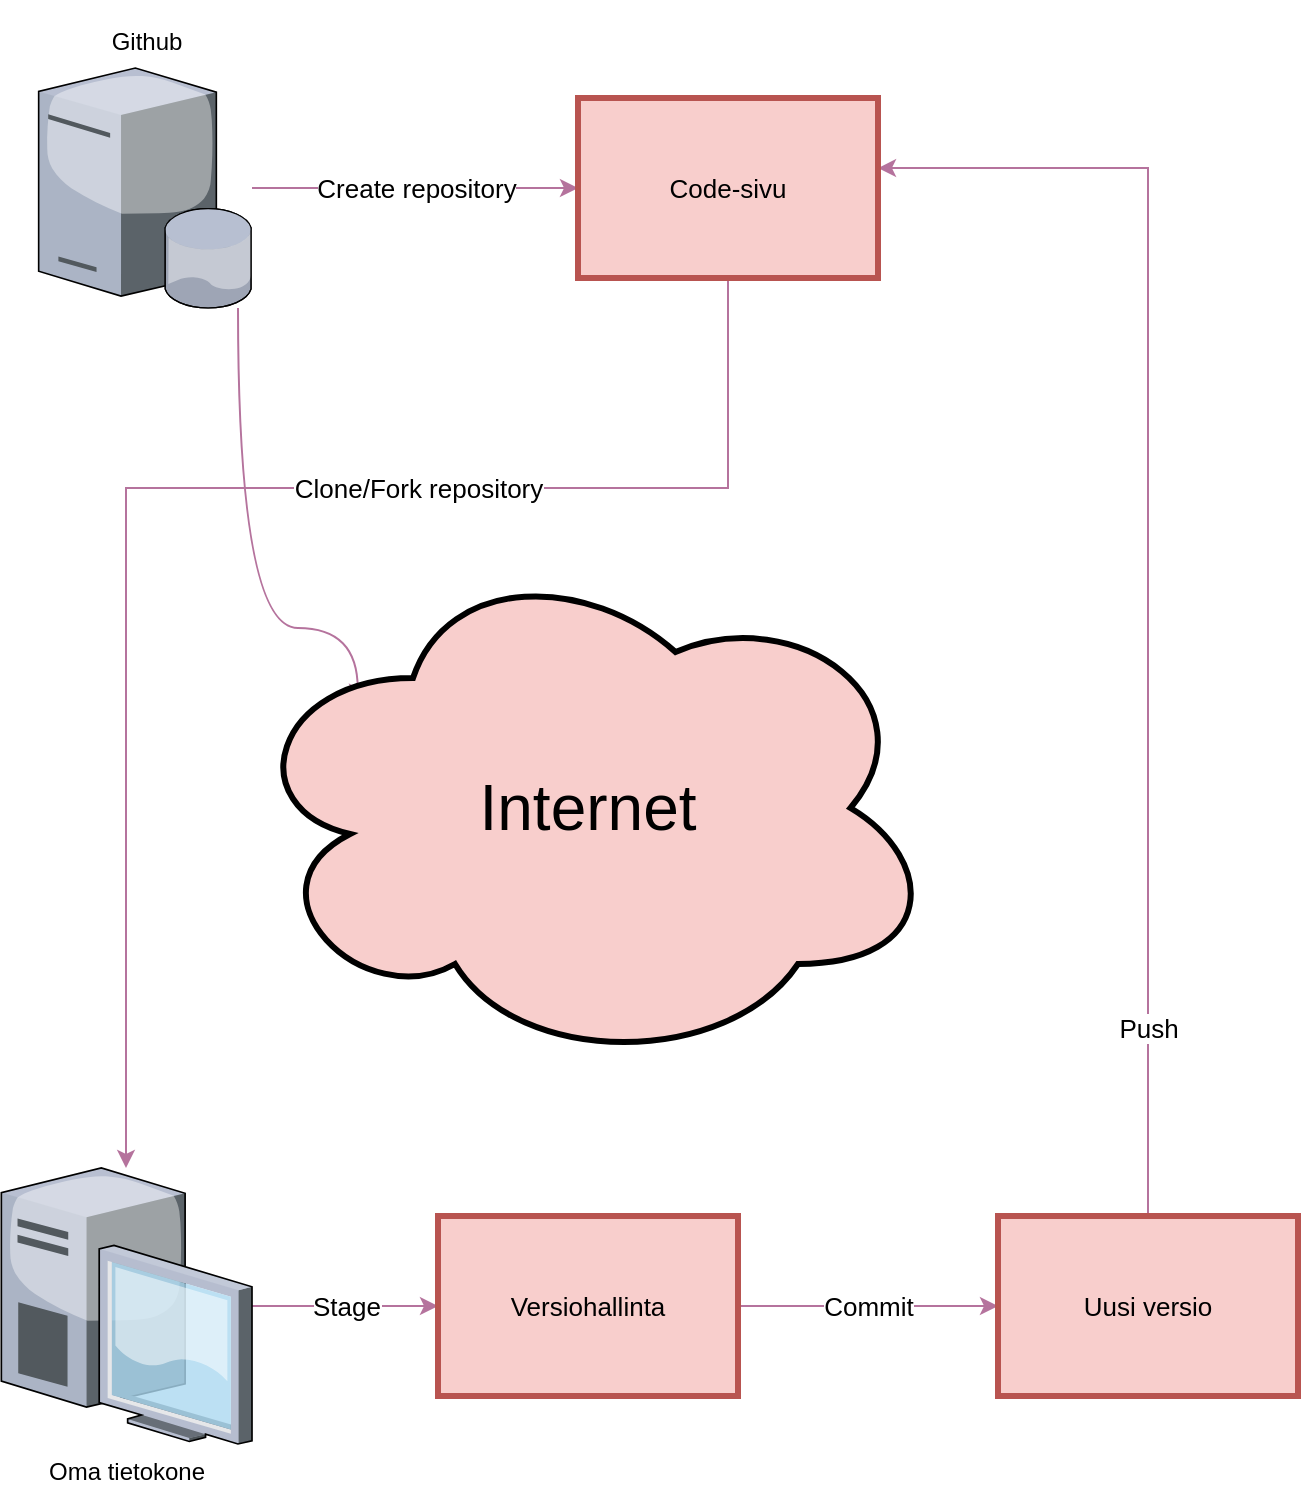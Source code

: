 <mxfile version="20.7.4" type="device"><diagram id="Hzk2cAL0F8xsTMTOnOfX" name="Page-1"><mxGraphModel dx="1098" dy="828" grid="1" gridSize="10" guides="1" tooltips="1" connect="1" arrows="1" fold="1" page="1" pageScale="1" pageWidth="827" pageHeight="1169" math="0" shadow="0"><root><mxCell id="0"/><mxCell id="1" parent="0"/><mxCell id="6ExiNXo3sFpEuWEksW-o-7" value="Create repository" style="edgeStyle=orthogonalEdgeStyle;rounded=0;orthogonalLoop=1;jettySize=auto;html=1;fontFamily=Helvetica;fontSize=13;strokeColor=#B5739D;" edge="1" parent="1" source="6ExiNXo3sFpEuWEksW-o-2" target="6ExiNXo3sFpEuWEksW-o-6"><mxGeometry relative="1" as="geometry"><Array as="points"><mxPoint x="290" y="230"/><mxPoint x="290" y="230"/></Array></mxGeometry></mxCell><mxCell id="6ExiNXo3sFpEuWEksW-o-13" style="edgeStyle=orthogonalEdgeStyle;curved=1;orthogonalLoop=1;jettySize=auto;html=1;strokeColor=#B5739D;fontFamily=Helvetica;fontSize=13;entryX=0.15;entryY=0.204;entryDx=0;entryDy=0;entryPerimeter=0;" edge="1" parent="1" source="6ExiNXo3sFpEuWEksW-o-2"><mxGeometry relative="1" as="geometry"><mxPoint x="289.863" y="486.92" as="targetPoint"/><Array as="points"><mxPoint x="230" y="450"/><mxPoint x="290" y="450"/></Array></mxGeometry></mxCell><mxCell id="6ExiNXo3sFpEuWEksW-o-2" value="&lt;font face=&quot;Helvetica&quot;&gt;&lt;span style=&quot;font-size: 12px;&quot;&gt;Github&lt;/span&gt;&lt;/font&gt;" style="verticalLabelPosition=top;sketch=0;aspect=fixed;html=1;verticalAlign=bottom;strokeColor=none;align=center;outlineConnect=0;shape=mxgraph.citrix.database_server;fontFamily=Georgia;fontSize=25;gradientColor=none;labelPosition=center;" vertex="1" parent="1"><mxGeometry x="130.33" y="170" width="106.67" height="120" as="geometry"/></mxCell><mxCell id="6ExiNXo3sFpEuWEksW-o-9" value="Stage" style="edgeStyle=orthogonalEdgeStyle;rounded=0;orthogonalLoop=1;jettySize=auto;html=1;entryX=0;entryY=0.5;entryDx=0;entryDy=0;fontFamily=Helvetica;fontSize=13;strokeColor=#B5739D;" edge="1" parent="1" source="6ExiNXo3sFpEuWEksW-o-3" target="6ExiNXo3sFpEuWEksW-o-4"><mxGeometry relative="1" as="geometry"/></mxCell><mxCell id="6ExiNXo3sFpEuWEksW-o-3" value="&lt;font face=&quot;Helvetica&quot;&gt;Oma tietokone&lt;/font&gt;" style="verticalLabelPosition=bottom;sketch=0;aspect=fixed;html=1;verticalAlign=top;strokeColor=none;align=center;outlineConnect=0;shape=mxgraph.citrix.desktop;fontFamily=Georgia;fontSize=12;gradientColor=none;" vertex="1" parent="1"><mxGeometry x="111.67" y="720" width="125.33" height="138" as="geometry"/></mxCell><mxCell id="6ExiNXo3sFpEuWEksW-o-10" value="Commit" style="edgeStyle=orthogonalEdgeStyle;rounded=0;orthogonalLoop=1;jettySize=auto;html=1;entryX=0;entryY=0.5;entryDx=0;entryDy=0;fontFamily=Helvetica;fontSize=13;strokeColor=#B5739D;" edge="1" parent="1" source="6ExiNXo3sFpEuWEksW-o-4" target="6ExiNXo3sFpEuWEksW-o-5"><mxGeometry relative="1" as="geometry"/></mxCell><mxCell id="6ExiNXo3sFpEuWEksW-o-4" value="&lt;font face=&quot;Helvetica&quot;&gt;Versiohallinta&lt;/font&gt;" style="rounded=0;whiteSpace=wrap;html=1;fontFamily=Georgia;fontSize=13;fillColor=#f8cecc;strokeColor=#b85450;strokeWidth=3;" vertex="1" parent="1"><mxGeometry x="330" y="744" width="150" height="90" as="geometry"/></mxCell><mxCell id="6ExiNXo3sFpEuWEksW-o-11" value="Push" style="edgeStyle=orthogonalEdgeStyle;rounded=0;orthogonalLoop=1;jettySize=auto;html=1;entryX=1;entryY=0.389;entryDx=0;entryDy=0;entryPerimeter=0;fontFamily=Helvetica;fontSize=13;strokeColor=#B5739D;" edge="1" parent="1" source="6ExiNXo3sFpEuWEksW-o-5" target="6ExiNXo3sFpEuWEksW-o-6"><mxGeometry x="-0.715" relative="1" as="geometry"><Array as="points"><mxPoint x="685" y="220"/></Array><mxPoint as="offset"/></mxGeometry></mxCell><mxCell id="6ExiNXo3sFpEuWEksW-o-5" value="&lt;font face=&quot;Helvetica&quot;&gt;Uusi versio&lt;/font&gt;" style="rounded=0;whiteSpace=wrap;html=1;fontFamily=Georgia;fontSize=13;fillColor=#f8cecc;strokeColor=#b85450;strokeWidth=3;" vertex="1" parent="1"><mxGeometry x="610" y="744" width="150" height="90" as="geometry"/></mxCell><mxCell id="6ExiNXo3sFpEuWEksW-o-8" value="Clone/Fork repository" style="edgeStyle=orthogonalEdgeStyle;rounded=0;orthogonalLoop=1;jettySize=auto;html=1;fontFamily=Helvetica;fontSize=13;strokeColor=#B5739D;" edge="1" parent="1" source="6ExiNXo3sFpEuWEksW-o-6" target="6ExiNXo3sFpEuWEksW-o-3"><mxGeometry x="-0.303" relative="1" as="geometry"><mxPoint x="475" y="350" as="targetPoint"/><Array as="points"><mxPoint x="475" y="380"/><mxPoint x="174" y="380"/></Array><mxPoint as="offset"/></mxGeometry></mxCell><mxCell id="6ExiNXo3sFpEuWEksW-o-6" value="&lt;font face=&quot;Helvetica&quot;&gt;Code-sivu&lt;/font&gt;" style="rounded=0;whiteSpace=wrap;html=1;fontFamily=Georgia;fontSize=13;fillColor=#f8cecc;strokeColor=#b85450;strokeWidth=3;" vertex="1" parent="1"><mxGeometry x="400" y="185" width="150" height="90" as="geometry"/></mxCell><mxCell id="6ExiNXo3sFpEuWEksW-o-14" value="Internet" style="ellipse;shape=cloud;whiteSpace=wrap;html=1;strokeWidth=3;fontFamily=Helvetica;fontSize=32;fillColor=#F8CECC;gradientColor=none;" vertex="1" parent="1"><mxGeometry x="230" y="410" width="350" height="260" as="geometry"/></mxCell></root></mxGraphModel></diagram></mxfile>